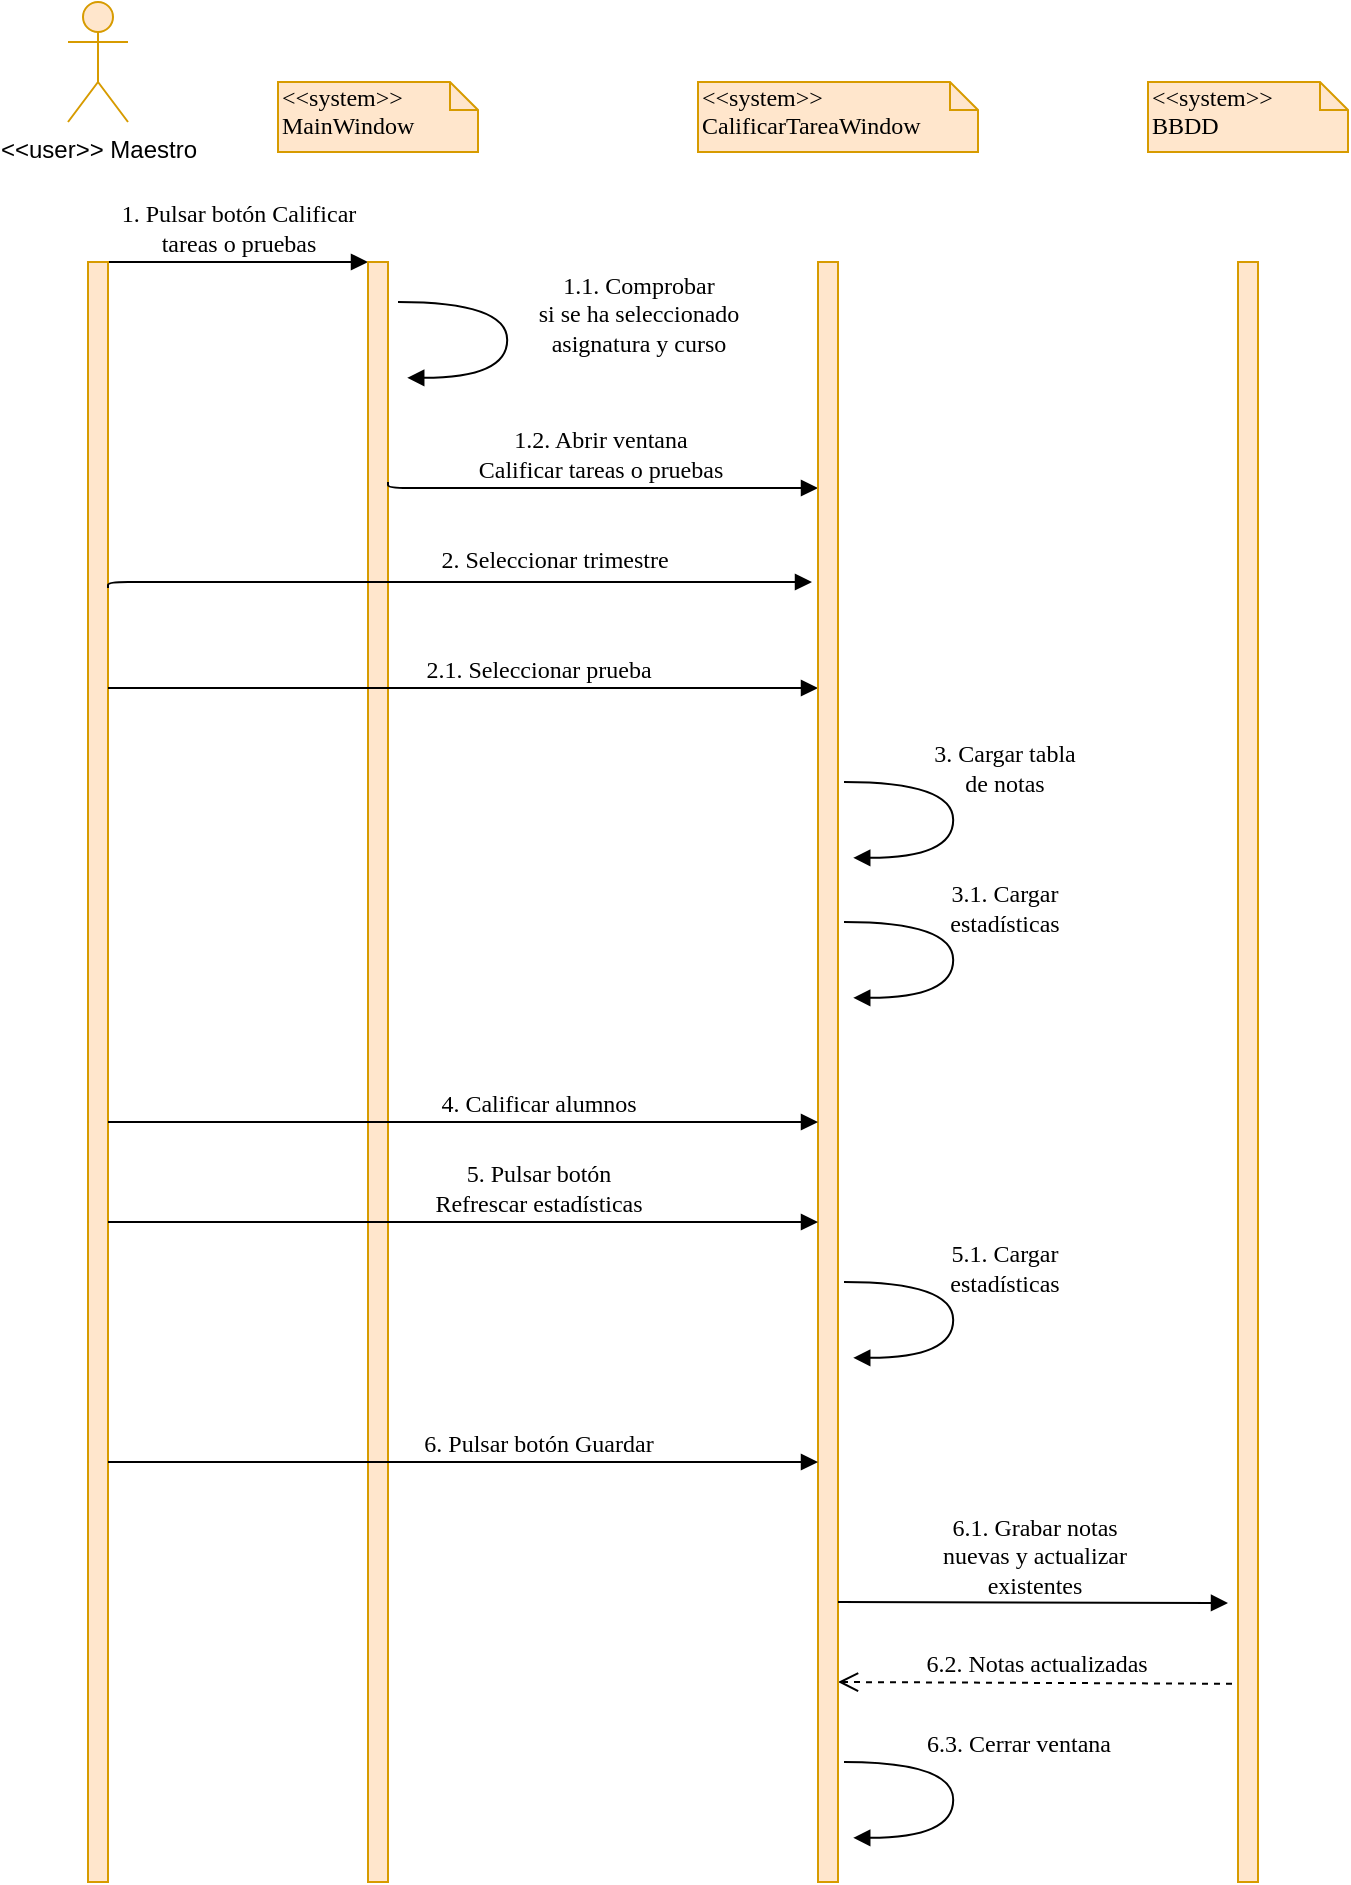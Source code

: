 <mxfile version="14.8.0" type="device"><diagram name="Page-1" id="13e1069c-82ec-6db2-03f1-153e76fe0fe0"><mxGraphModel dx="1133" dy="695" grid="1" gridSize="10" guides="1" tooltips="1" connect="1" arrows="1" fold="1" page="1" pageScale="1" pageWidth="1100" pageHeight="850" background="none" math="0" shadow="0"><root><mxCell id="0"/><mxCell id="1" parent="0"/><mxCell id="7baba1c4bc27f4b0-27" value="6.2. Notas actualizadas" style="html=1;verticalAlign=bottom;endArrow=open;dashed=1;endSize=8;labelBackgroundColor=none;fontFamily=Verdana;fontSize=12;exitX=-0.3;exitY=0.642;exitDx=0;exitDy=0;exitPerimeter=0;" parent="1" edge="1"><mxGeometry relative="1" as="geometry"><mxPoint x="520" y="900" as="targetPoint"/><mxPoint x="717" y="900.88" as="sourcePoint"/></mxGeometry></mxCell><mxCell id="7baba1c4bc27f4b0-11" value="1. Pulsar botón Calificar&lt;br&gt;tareas o pruebas" style="html=1;verticalAlign=bottom;endArrow=block;entryX=0;entryY=0;labelBackgroundColor=none;fontFamily=Verdana;fontSize=12;edgeStyle=elbowEdgeStyle;elbow=vertical;" parent="1" edge="1"><mxGeometry relative="1" as="geometry"><mxPoint x="155" y="190" as="sourcePoint"/><mxPoint x="285" y="190" as="targetPoint"/></mxGeometry></mxCell><mxCell id="7baba1c4bc27f4b0-41" value="&amp;lt;&amp;lt;system&amp;gt;&amp;gt;&lt;br&gt;MainWindow" style="shape=note;whiteSpace=wrap;html=1;size=14;verticalAlign=top;align=left;spacingTop=-6;rounded=0;shadow=0;comic=0;labelBackgroundColor=none;strokeWidth=1;fontFamily=Verdana;fontSize=12;fillColor=#ffe6cc;strokeColor=#d79b00;" parent="1" vertex="1"><mxGeometry x="240" y="100" width="100" height="35" as="geometry"/></mxCell><mxCell id="29PmDWqIHb_t-shHqbmg-1" value="&amp;lt;&amp;lt;user&amp;gt;&amp;gt; Maestro" style="shape=umlActor;verticalLabelPosition=bottom;verticalAlign=top;html=1;outlineConnect=0;fillColor=#ffe6cc;strokeColor=#d79b00;" vertex="1" parent="1"><mxGeometry x="135" y="60" width="30" height="60" as="geometry"/></mxCell><mxCell id="29PmDWqIHb_t-shHqbmg-2" value="" style="html=1;points=[];perimeter=orthogonalPerimeter;rounded=0;shadow=0;comic=0;labelBackgroundColor=none;strokeWidth=1;fontFamily=Verdana;fontSize=12;align=center;fillColor=#ffe6cc;strokeColor=#d79b00;" vertex="1" parent="1"><mxGeometry x="145" y="190" width="10" height="810" as="geometry"/></mxCell><mxCell id="29PmDWqIHb_t-shHqbmg-3" value="1.1. Comprobar&lt;br&gt;si se ha seleccionado&lt;br&gt;asignatura y curso" style="html=1;verticalAlign=bottom;endArrow=block;labelBackgroundColor=none;fontFamily=Verdana;fontSize=12;elbow=vertical;edgeStyle=orthogonalEdgeStyle;curved=1;entryX=1;entryY=0.286;entryPerimeter=0;exitX=1.038;exitY=0.345;exitPerimeter=0;" edge="1" parent="1"><mxGeometry x="0.187" y="65" relative="1" as="geometry"><mxPoint x="300.0" y="210.0" as="sourcePoint"/><mxPoint x="304.62" y="247.92" as="targetPoint"/><Array as="points"><mxPoint x="354.62" y="209.9"/><mxPoint x="354.62" y="247.9"/></Array><mxPoint as="offset"/></mxGeometry></mxCell><mxCell id="29PmDWqIHb_t-shHqbmg-4" value="" style="html=1;points=[];perimeter=orthogonalPerimeter;rounded=0;shadow=0;comic=0;labelBackgroundColor=none;strokeWidth=1;fontFamily=Verdana;fontSize=12;align=center;fillColor=#ffe6cc;strokeColor=#d79b00;" vertex="1" parent="1"><mxGeometry x="285" y="190" width="10" height="810" as="geometry"/></mxCell><mxCell id="29PmDWqIHb_t-shHqbmg-5" value="1.2. Abrir ventana&lt;br&gt;Calificar tareas o pruebas" style="html=1;verticalAlign=bottom;endArrow=block;labelBackgroundColor=none;fontFamily=Verdana;fontSize=12;edgeStyle=elbowEdgeStyle;elbow=vertical;" edge="1" parent="1"><mxGeometry relative="1" as="geometry"><mxPoint x="295" y="300" as="sourcePoint"/><mxPoint x="510" y="303" as="targetPoint"/><Array as="points"><mxPoint x="520" y="303"/></Array></mxGeometry></mxCell><mxCell id="29PmDWqIHb_t-shHqbmg-6" value="2. Seleccionar trimestre" style="html=1;verticalAlign=bottom;endArrow=block;labelBackgroundColor=none;fontFamily=Verdana;fontSize=12;edgeStyle=elbowEdgeStyle;elbow=vertical;entryX=-0.3;entryY=0.414;entryDx=0;entryDy=0;entryPerimeter=0;" edge="1" parent="1"><mxGeometry x="0.273" y="2" relative="1" as="geometry"><mxPoint x="155" y="353" as="sourcePoint"/><mxPoint x="507" y="350.0" as="targetPoint"/><Array as="points"><mxPoint x="507" y="350"/></Array><mxPoint as="offset"/></mxGeometry></mxCell><mxCell id="29PmDWqIHb_t-shHqbmg-9" value="2.1. Seleccionar prueba" style="html=1;verticalAlign=bottom;endArrow=block;labelBackgroundColor=none;fontFamily=Verdana;fontSize=12;edgeStyle=elbowEdgeStyle;elbow=vertical;" edge="1" parent="1"><mxGeometry x="0.211" relative="1" as="geometry"><mxPoint x="155" y="403" as="sourcePoint"/><mxPoint x="510" y="403" as="targetPoint"/><mxPoint as="offset"/></mxGeometry></mxCell><mxCell id="29PmDWqIHb_t-shHqbmg-10" value="3. Cargar tabla&lt;br&gt;de notas" style="html=1;verticalAlign=bottom;endArrow=block;labelBackgroundColor=none;fontFamily=Verdana;fontSize=12;elbow=vertical;edgeStyle=orthogonalEdgeStyle;curved=1;entryX=1;entryY=0.286;entryPerimeter=0;exitX=1.038;exitY=0.345;exitPerimeter=0;" edge="1" parent="1"><mxGeometry x="-0.093" y="25" relative="1" as="geometry"><mxPoint x="523" y="450" as="sourcePoint"/><mxPoint x="527.62" y="487.92" as="targetPoint"/><Array as="points"><mxPoint x="577.62" y="449.9"/><mxPoint x="577.62" y="487.9"/></Array><mxPoint as="offset"/></mxGeometry></mxCell><mxCell id="29PmDWqIHb_t-shHqbmg-11" value="&amp;lt;&amp;lt;system&amp;gt;&amp;gt;&lt;br&gt;CalificarTareaWindow" style="shape=note;whiteSpace=wrap;html=1;size=14;verticalAlign=top;align=left;spacingTop=-6;rounded=0;shadow=0;comic=0;labelBackgroundColor=none;strokeWidth=1;fontFamily=Verdana;fontSize=12;fillColor=#ffe6cc;strokeColor=#d79b00;" vertex="1" parent="1"><mxGeometry x="450" y="100" width="140" height="35" as="geometry"/></mxCell><mxCell id="29PmDWqIHb_t-shHqbmg-12" value="" style="html=1;points=[];perimeter=orthogonalPerimeter;rounded=0;shadow=0;comic=0;labelBackgroundColor=none;strokeWidth=1;fontFamily=Verdana;fontSize=12;align=center;fillColor=#ffe6cc;strokeColor=#d79b00;" vertex="1" parent="1"><mxGeometry x="510" y="190" width="10" height="810" as="geometry"/></mxCell><mxCell id="29PmDWqIHb_t-shHqbmg-13" value="6.1. Grabar notas&lt;br&gt;nuevas y actualizar&lt;br&gt;existentes" style="html=1;verticalAlign=bottom;endArrow=block;labelBackgroundColor=none;fontFamily=Verdana;fontSize=12;edgeStyle=elbowEdgeStyle;elbow=vertical;" edge="1" parent="1"><mxGeometry relative="1" as="geometry"><mxPoint x="520" y="860" as="sourcePoint"/><mxPoint x="715" y="861" as="targetPoint"/></mxGeometry></mxCell><mxCell id="29PmDWqIHb_t-shHqbmg-14" value="&amp;lt;&amp;lt;system&amp;gt;&amp;gt;&lt;br&gt;BBDD" style="shape=note;whiteSpace=wrap;html=1;size=14;verticalAlign=top;align=left;spacingTop=-6;rounded=0;shadow=0;comic=0;labelBackgroundColor=none;strokeWidth=1;fontFamily=Verdana;fontSize=12;fillColor=#ffe6cc;strokeColor=#d79b00;" vertex="1" parent="1"><mxGeometry x="675" y="100" width="100" height="35" as="geometry"/></mxCell><mxCell id="29PmDWqIHb_t-shHqbmg-15" value="" style="html=1;points=[];perimeter=orthogonalPerimeter;rounded=0;shadow=0;comic=0;labelBackgroundColor=none;strokeWidth=1;fontFamily=Verdana;fontSize=12;align=center;fillColor=#ffe6cc;strokeColor=#d79b00;" vertex="1" parent="1"><mxGeometry x="720" y="190" width="10" height="810" as="geometry"/></mxCell><mxCell id="29PmDWqIHb_t-shHqbmg-20" value="6.3. Cerrar ventana" style="html=1;verticalAlign=bottom;endArrow=block;labelBackgroundColor=none;fontFamily=Verdana;fontSize=12;elbow=vertical;edgeStyle=orthogonalEdgeStyle;curved=1;entryX=1;entryY=0.286;entryPerimeter=0;exitX=1.038;exitY=0.345;exitPerimeter=0;" edge="1" parent="1"><mxGeometry x="-0.234" y="32" relative="1" as="geometry"><mxPoint x="523.0" y="940" as="sourcePoint"/><mxPoint x="527.62" y="977.92" as="targetPoint"/><Array as="points"><mxPoint x="577.62" y="939.9"/><mxPoint x="577.62" y="977.9"/></Array><mxPoint as="offset"/></mxGeometry></mxCell><mxCell id="29PmDWqIHb_t-shHqbmg-21" value="4. Calificar alumnos" style="html=1;verticalAlign=bottom;endArrow=block;labelBackgroundColor=none;fontFamily=Verdana;fontSize=12;edgeStyle=elbowEdgeStyle;elbow=vertical;" edge="1" parent="1"><mxGeometry x="0.211" relative="1" as="geometry"><mxPoint x="155" y="620" as="sourcePoint"/><mxPoint x="510" y="620" as="targetPoint"/><mxPoint as="offset"/></mxGeometry></mxCell><mxCell id="29PmDWqIHb_t-shHqbmg-22" value="3.1. Cargar&lt;br&gt;estadísticas" style="html=1;verticalAlign=bottom;endArrow=block;labelBackgroundColor=none;fontFamily=Verdana;fontSize=12;elbow=vertical;edgeStyle=orthogonalEdgeStyle;curved=1;entryX=1;entryY=0.286;entryPerimeter=0;exitX=1.038;exitY=0.345;exitPerimeter=0;" edge="1" parent="1"><mxGeometry x="-0.093" y="25" relative="1" as="geometry"><mxPoint x="523" y="520" as="sourcePoint"/><mxPoint x="527.62" y="557.92" as="targetPoint"/><Array as="points"><mxPoint x="577.62" y="519.9"/><mxPoint x="577.62" y="557.9"/></Array><mxPoint as="offset"/></mxGeometry></mxCell><mxCell id="29PmDWqIHb_t-shHqbmg-23" value="6. Pulsar botón Guardar" style="html=1;verticalAlign=bottom;endArrow=block;labelBackgroundColor=none;fontFamily=Verdana;fontSize=12;edgeStyle=elbowEdgeStyle;elbow=vertical;" edge="1" parent="1"><mxGeometry x="0.211" relative="1" as="geometry"><mxPoint x="155" y="790" as="sourcePoint"/><mxPoint x="510" y="790" as="targetPoint"/><mxPoint as="offset"/></mxGeometry></mxCell><mxCell id="29PmDWqIHb_t-shHqbmg-24" value="5. Pulsar botón&lt;br&gt;Refrescar estadísticas" style="html=1;verticalAlign=bottom;endArrow=block;labelBackgroundColor=none;fontFamily=Verdana;fontSize=12;edgeStyle=elbowEdgeStyle;elbow=vertical;" edge="1" parent="1"><mxGeometry x="0.211" relative="1" as="geometry"><mxPoint x="155" y="670" as="sourcePoint"/><mxPoint x="510" y="670" as="targetPoint"/><mxPoint as="offset"/></mxGeometry></mxCell><mxCell id="29PmDWqIHb_t-shHqbmg-25" value="5.1. Cargar&lt;br&gt;estadísticas" style="html=1;verticalAlign=bottom;endArrow=block;labelBackgroundColor=none;fontFamily=Verdana;fontSize=12;elbow=vertical;edgeStyle=orthogonalEdgeStyle;curved=1;entryX=1;entryY=0.286;entryPerimeter=0;exitX=1.038;exitY=0.345;exitPerimeter=0;" edge="1" parent="1"><mxGeometry x="-0.093" y="25" relative="1" as="geometry"><mxPoint x="523" y="700" as="sourcePoint"/><mxPoint x="527.62" y="737.92" as="targetPoint"/><Array as="points"><mxPoint x="577.62" y="699.9"/><mxPoint x="577.62" y="737.9"/></Array><mxPoint as="offset"/></mxGeometry></mxCell></root></mxGraphModel></diagram></mxfile>